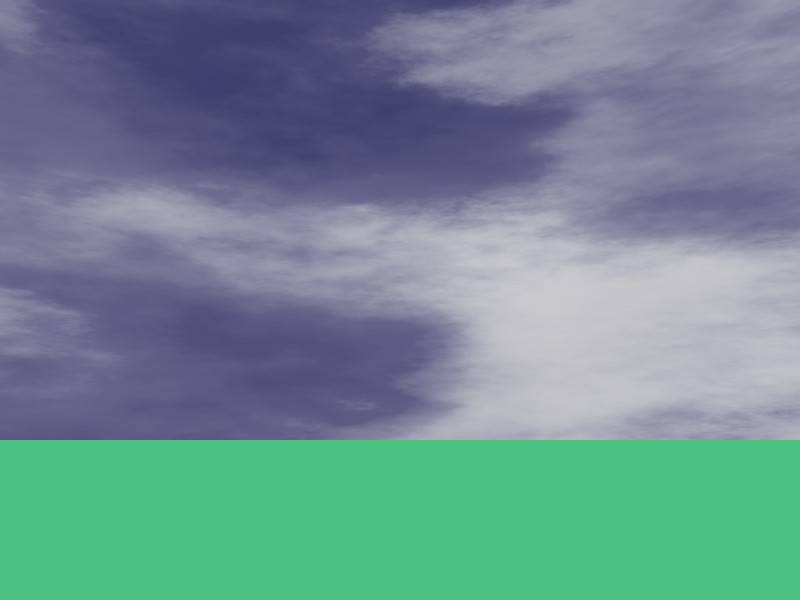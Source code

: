 // Persistence Of Vision raytracer version 3.5 sample file.

global_settings { assumed_gamma 2.2 }

#include "colors.inc"
#include "skies.inc"

camera {
    location <0, 1, -100>
    up y
    right x*1.33
    direction z
    look_at <0 20 0>
    angle 57
}

light_source { <100, 100, -50> White }

sky_sphere { S_Cloud5 }
plane { y, 0 pigment { color red 0.3 green 0.75 blue 0.5} }

